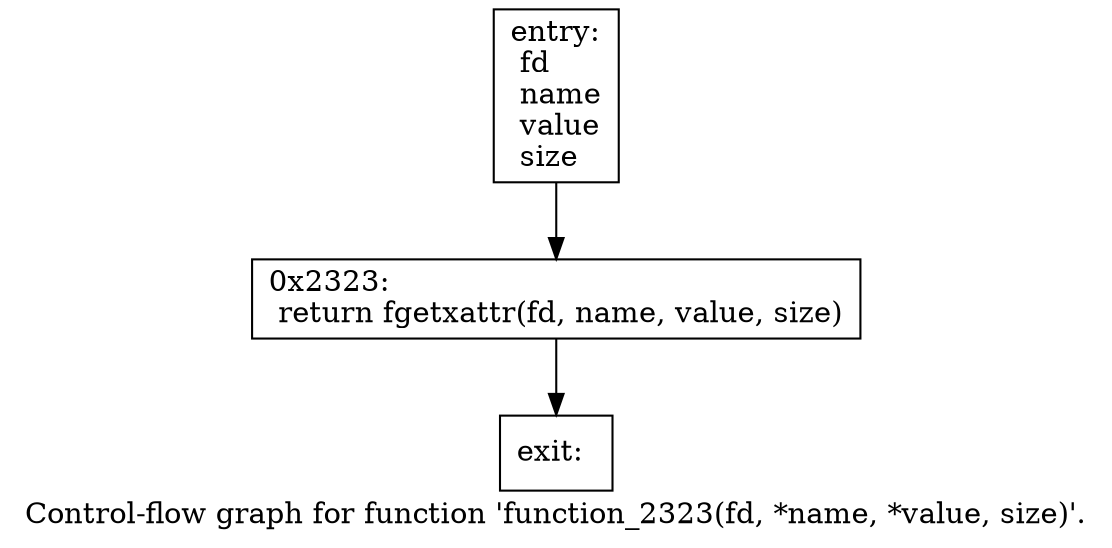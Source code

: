 digraph "Control-flow graph for function 'function_2323(fd, *name, *value, size)'." {
  label="Control-flow graph for function 'function_2323(fd, *name, *value, size)'.";
  node [shape=record];

  Node07C7EDA0 [label="{entry:\l  fd\l  name\l  value\l  size\l}"];
  Node07C7EDA0 -> Node07C7F028;
  Node07C7F028 [label="{0x2323:\l  return fgetxattr(fd, name, value, size)\l}"];
  Node07C7F028 -> Node07C7F5C8;
  Node07C7F5C8 [label="{exit:\l}"];

}
